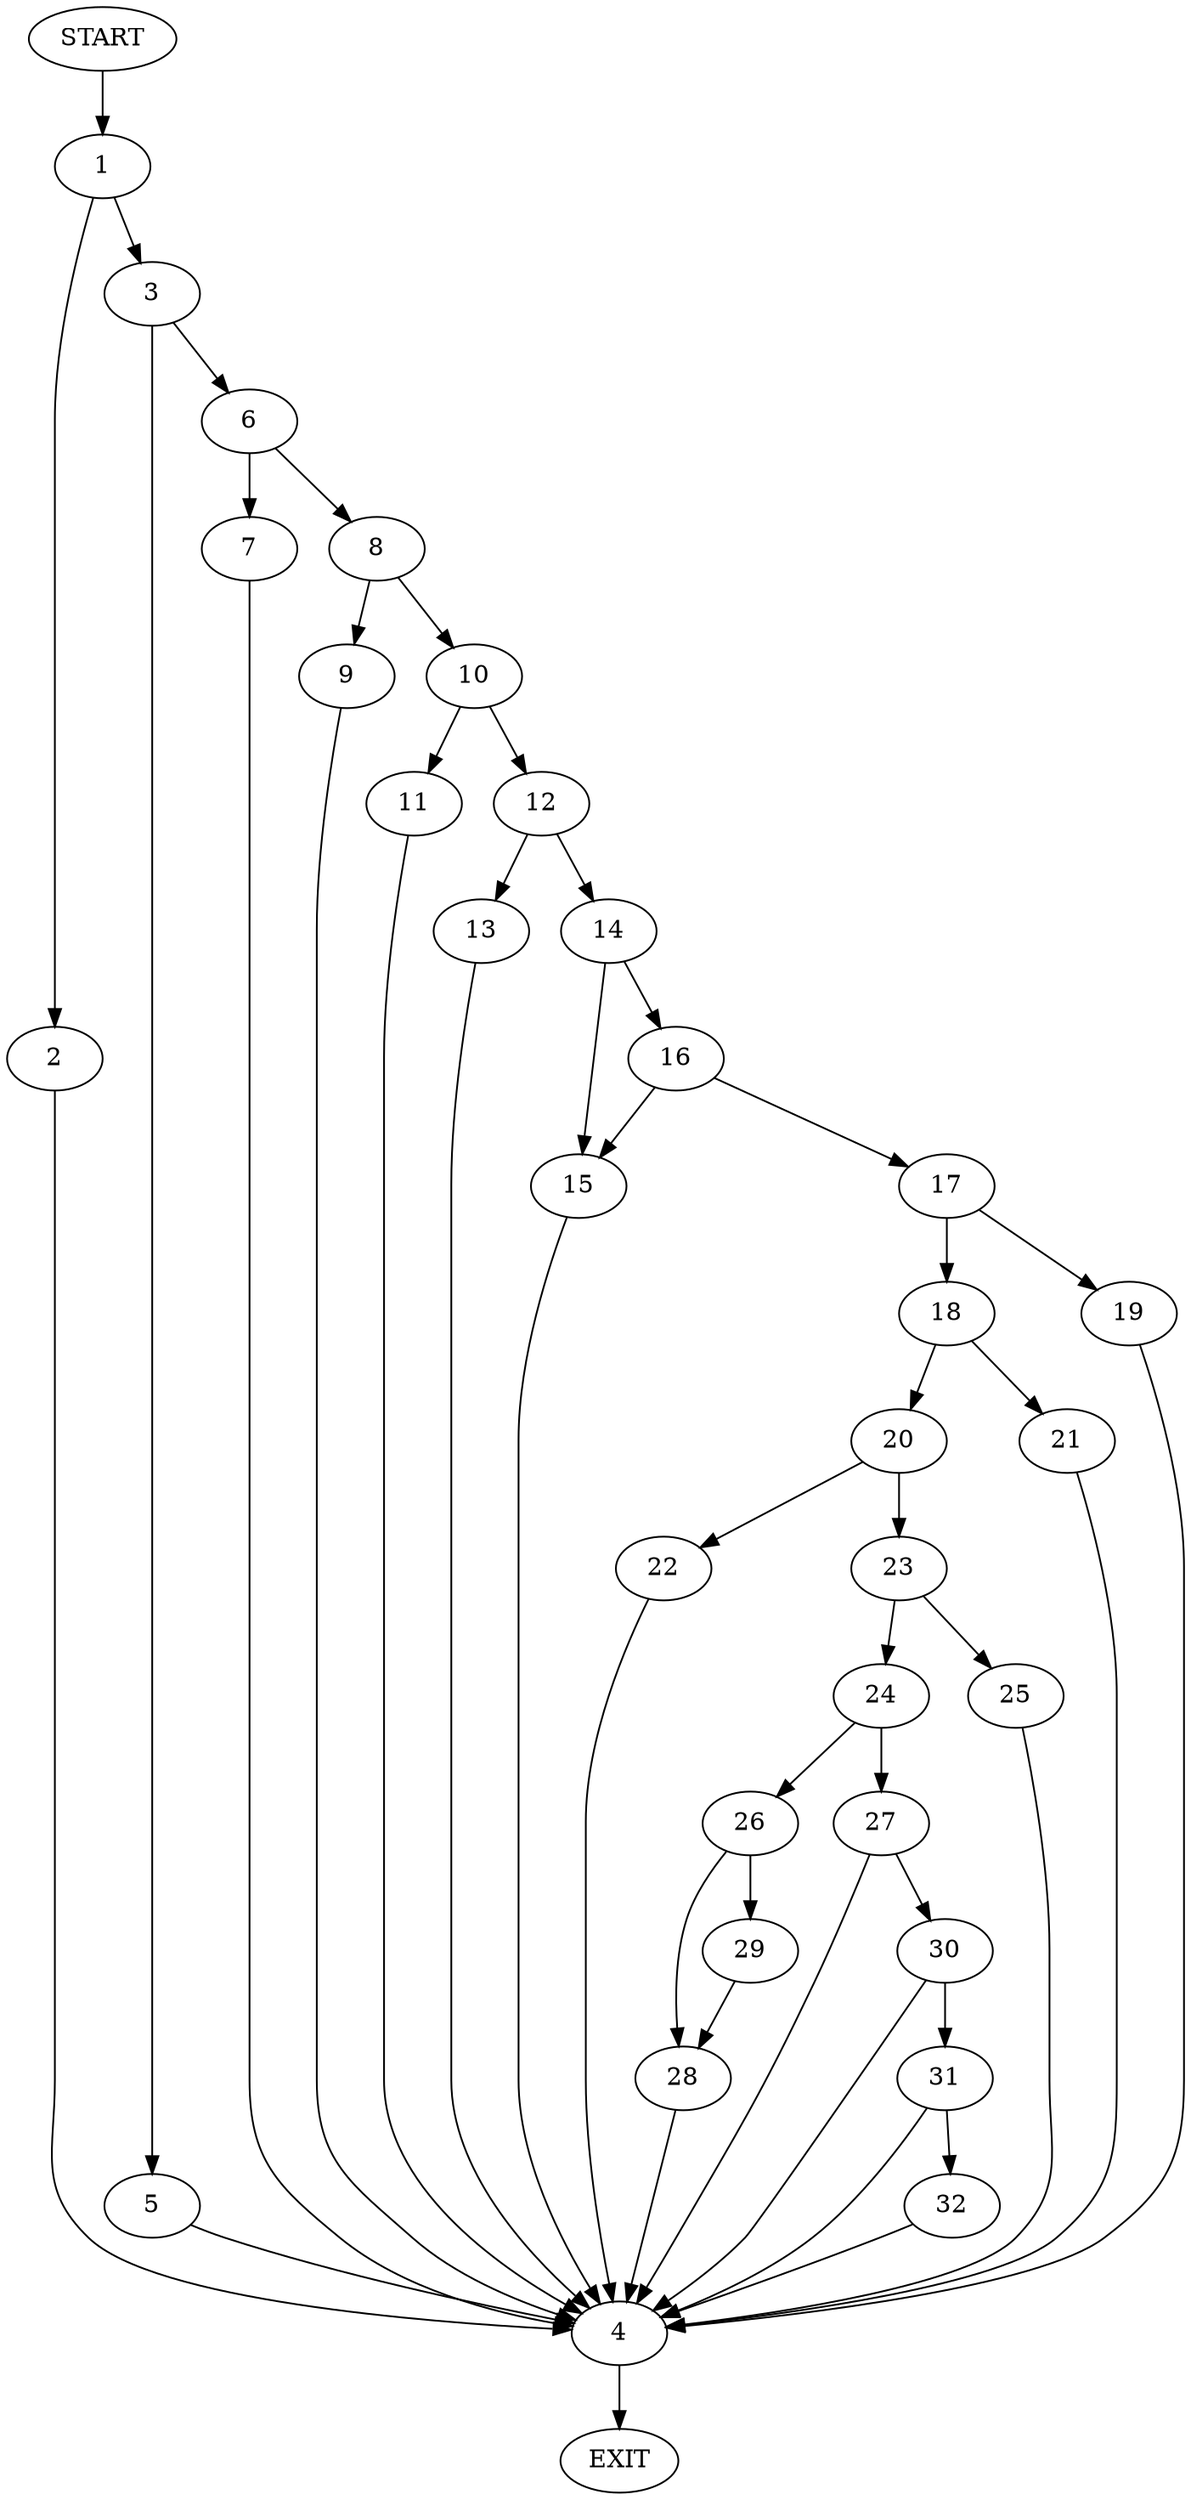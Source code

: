digraph {
0 [label="START"]
33 [label="EXIT"]
0 -> 1
1 -> 2
1 -> 3
2 -> 4
3 -> 5
3 -> 6
4 -> 33
6 -> 7
6 -> 8
5 -> 4
7 -> 4
8 -> 9
8 -> 10
9 -> 4
10 -> 11
10 -> 12
11 -> 4
12 -> 13
12 -> 14
14 -> 15
14 -> 16
13 -> 4
15 -> 4
16 -> 15
16 -> 17
17 -> 18
17 -> 19
19 -> 4
18 -> 20
18 -> 21
21 -> 4
20 -> 22
20 -> 23
22 -> 4
23 -> 24
23 -> 25
24 -> 26
24 -> 27
25 -> 4
26 -> 28
26 -> 29
27 -> 4
27 -> 30
29 -> 28
28 -> 4
30 -> 4
30 -> 31
31 -> 32
31 -> 4
32 -> 4
}
